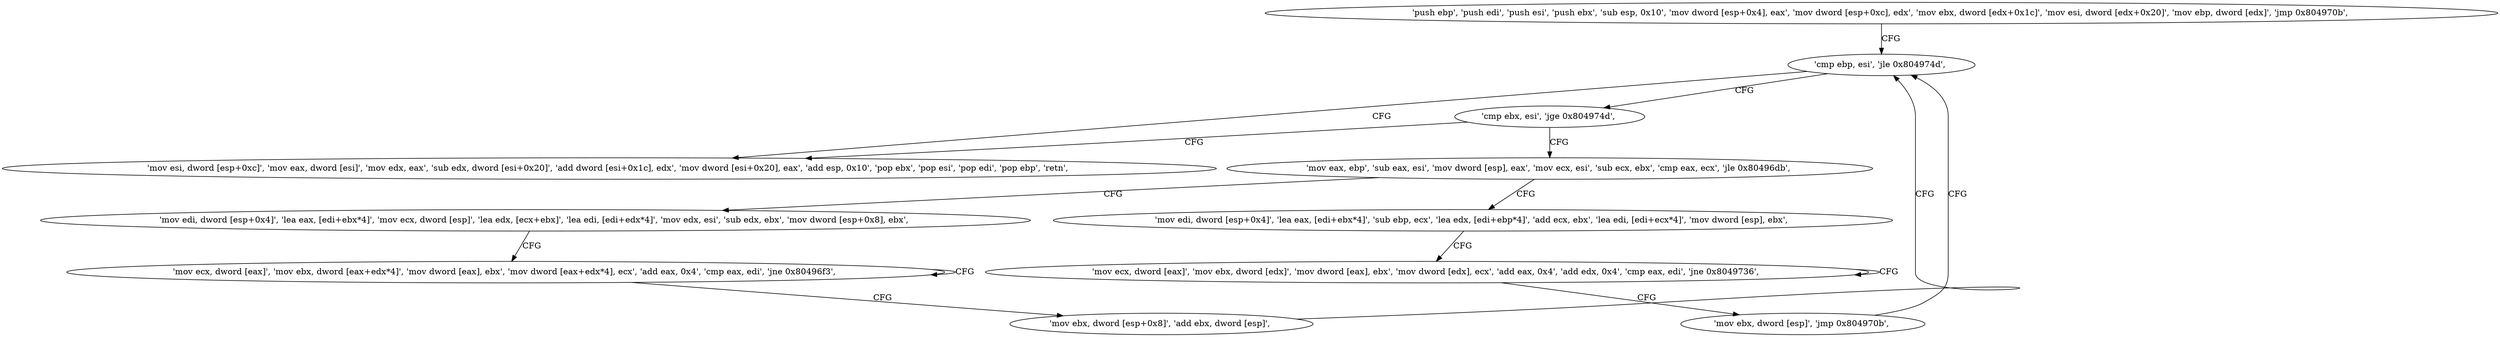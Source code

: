 digraph "func" {
"134518466" [label = "'push ebp', 'push edi', 'push esi', 'push ebx', 'sub esp, 0x10', 'mov dword [esp+0x4], eax', 'mov dword [esp+0xc], edx', 'mov ebx, dword [edx+0x1c]', 'mov esi, dword [edx+0x20]', 'mov ebp, dword [edx]', 'jmp 0x804970b', " ]
"134518539" [label = "'cmp ebp, esi', 'jle 0x804974d', " ]
"134518605" [label = "'mov esi, dword [esp+0xc]', 'mov eax, dword [esi]', 'mov edx, eax', 'sub edx, dword [esi+0x20]', 'add dword [esi+0x1c], edx', 'mov dword [esi+0x20], eax', 'add esp, 0x10', 'pop ebx', 'pop esi', 'pop edi', 'pop ebp', 'retn', " ]
"134518543" [label = "'cmp ebx, esi', 'jge 0x804974d', " ]
"134518547" [label = "'mov eax, ebp', 'sub eax, esi', 'mov dword [esp], eax', 'mov ecx, esi', 'sub ecx, ebx', 'cmp eax, ecx', 'jle 0x80496db', " ]
"134518491" [label = "'mov edi, dword [esp+0x4]', 'lea eax, [edi+ebx*4]', 'mov ecx, dword [esp]', 'lea edx, [ecx+ebx]', 'lea edi, [edi+edx*4]', 'mov edx, esi', 'sub edx, ebx', 'mov dword [esp+0x8], ebx', " ]
"134518562" [label = "'mov edi, dword [esp+0x4]', 'lea eax, [edi+ebx*4]', 'sub ebp, ecx', 'lea edx, [edi+ebp*4]', 'add ecx, ebx', 'lea edi, [edi+ecx*4]', 'mov dword [esp], ebx', " ]
"134518515" [label = "'mov ecx, dword [eax]', 'mov ebx, dword [eax+edx*4]', 'mov dword [eax], ebx', 'mov dword [eax+edx*4], ecx', 'add eax, 0x4', 'cmp eax, edi', 'jne 0x80496f3', " ]
"134518582" [label = "'mov ecx, dword [eax]', 'mov ebx, dword [edx]', 'mov dword [eax], ebx', 'mov dword [edx], ecx', 'add eax, 0x4', 'add edx, 0x4', 'cmp eax, edi', 'jne 0x8049736', " ]
"134518532" [label = "'mov ebx, dword [esp+0x8]', 'add ebx, dword [esp]', " ]
"134518600" [label = "'mov ebx, dword [esp]', 'jmp 0x804970b', " ]
"134518466" -> "134518539" [ label = "CFG" ]
"134518539" -> "134518605" [ label = "CFG" ]
"134518539" -> "134518543" [ label = "CFG" ]
"134518543" -> "134518605" [ label = "CFG" ]
"134518543" -> "134518547" [ label = "CFG" ]
"134518547" -> "134518491" [ label = "CFG" ]
"134518547" -> "134518562" [ label = "CFG" ]
"134518491" -> "134518515" [ label = "CFG" ]
"134518562" -> "134518582" [ label = "CFG" ]
"134518515" -> "134518515" [ label = "CFG" ]
"134518515" -> "134518532" [ label = "CFG" ]
"134518582" -> "134518582" [ label = "CFG" ]
"134518582" -> "134518600" [ label = "CFG" ]
"134518532" -> "134518539" [ label = "CFG" ]
"134518600" -> "134518539" [ label = "CFG" ]
}
